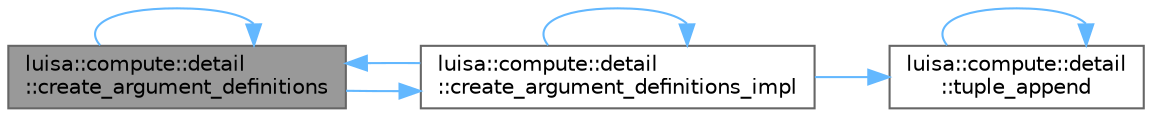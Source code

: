 digraph "luisa::compute::detail::create_argument_definitions"
{
 // LATEX_PDF_SIZE
  bgcolor="transparent";
  edge [fontname=Helvetica,fontsize=10,labelfontname=Helvetica,labelfontsize=10];
  node [fontname=Helvetica,fontsize=10,shape=box,height=0.2,width=0.4];
  rankdir="LR";
  Node1 [id="Node000001",label="luisa::compute::detail\l::create_argument_definitions",height=0.2,width=0.4,color="gray40", fillcolor="grey60", style="filled", fontcolor="black",tooltip="Create argument definitions"];
  Node1 -> Node1 [id="edge1_Node000001_Node000001",color="steelblue1",style="solid",tooltip=" "];
  Node1 -> Node2 [id="edge2_Node000001_Node000002",color="steelblue1",style="solid",tooltip=" "];
  Node2 [id="Node000002",label="luisa::compute::detail\l::create_argument_definitions_impl",height=0.2,width=0.4,color="grey40", fillcolor="white", style="filled",URL="$namespaceluisa_1_1compute_1_1detail.html#a760fd7ed7fa18949cfd44167df4339d4",tooltip=" "];
  Node2 -> Node1 [id="edge3_Node000002_Node000001",color="steelblue1",style="solid",tooltip=" "];
  Node2 -> Node2 [id="edge4_Node000002_Node000002",color="steelblue1",style="solid",tooltip=" "];
  Node2 -> Node3 [id="edge5_Node000002_Node000003",color="steelblue1",style="solid",tooltip=" "];
  Node3 [id="Node000003",label="luisa::compute::detail\l::tuple_append",height=0.2,width=0.4,color="grey40", fillcolor="white", style="filled",URL="$namespaceluisa_1_1compute_1_1detail.html#a9a210fee4f85a9efbbd6ce7d0d9e37db",tooltip="Append an element in a tuple"];
  Node3 -> Node3 [id="edge6_Node000003_Node000003",color="steelblue1",style="solid",tooltip=" "];
}
